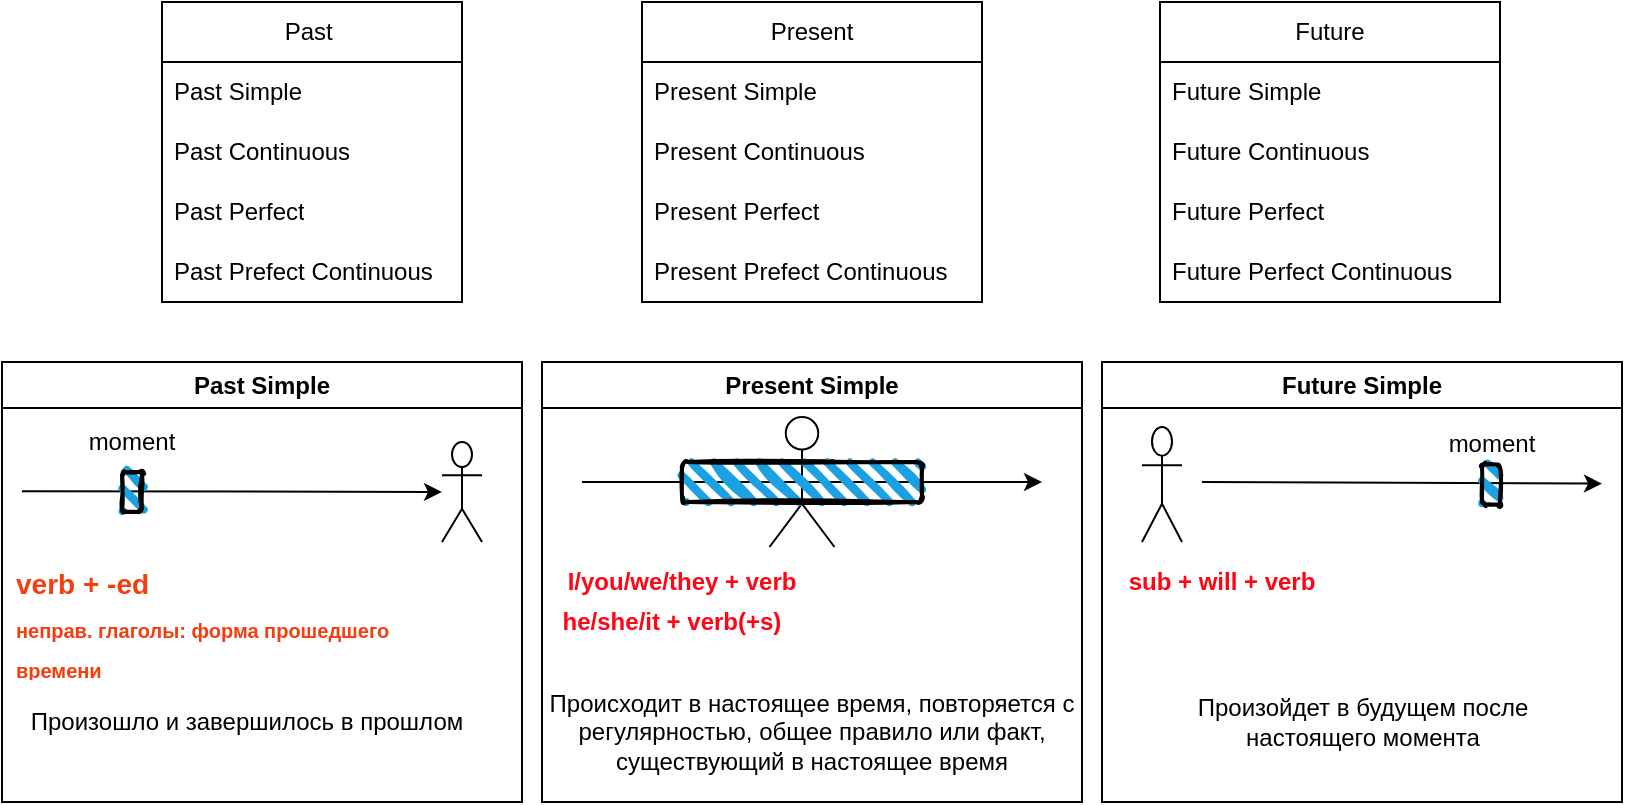 <mxfile version="21.1.4" type="github">
  <diagram name="Страница 1" id="HaqHr7datS-S6JQ_34eg">
    <mxGraphModel dx="875" dy="451" grid="1" gridSize="10" guides="1" tooltips="1" connect="1" arrows="1" fold="1" page="1" pageScale="1" pageWidth="827" pageHeight="1169" math="0" shadow="0">
      <root>
        <mxCell id="0" />
        <mxCell id="1" parent="0" />
        <mxCell id="sSVKV6Z9X-DRzIi5GmWs-9" value="Past&amp;nbsp;" style="swimlane;fontStyle=0;childLayout=stackLayout;horizontal=1;startSize=30;horizontalStack=0;resizeParent=1;resizeParentMax=0;resizeLast=0;collapsible=1;marginBottom=0;whiteSpace=wrap;html=1;" vertex="1" parent="1">
          <mxGeometry x="120" y="40" width="150" height="150" as="geometry" />
        </mxCell>
        <mxCell id="sSVKV6Z9X-DRzIi5GmWs-10" value="Past Simple" style="text;strokeColor=none;fillColor=none;align=left;verticalAlign=middle;spacingLeft=4;spacingRight=4;overflow=hidden;points=[[0,0.5],[1,0.5]];portConstraint=eastwest;rotatable=0;whiteSpace=wrap;html=1;" vertex="1" parent="sSVKV6Z9X-DRzIi5GmWs-9">
          <mxGeometry y="30" width="150" height="30" as="geometry" />
        </mxCell>
        <mxCell id="sSVKV6Z9X-DRzIi5GmWs-11" value="Past Continuous" style="text;strokeColor=none;fillColor=none;align=left;verticalAlign=middle;spacingLeft=4;spacingRight=4;overflow=hidden;points=[[0,0.5],[1,0.5]];portConstraint=eastwest;rotatable=0;whiteSpace=wrap;html=1;" vertex="1" parent="sSVKV6Z9X-DRzIi5GmWs-9">
          <mxGeometry y="60" width="150" height="30" as="geometry" />
        </mxCell>
        <mxCell id="sSVKV6Z9X-DRzIi5GmWs-12" value="Past Perfect" style="text;strokeColor=none;fillColor=none;align=left;verticalAlign=middle;spacingLeft=4;spacingRight=4;overflow=hidden;points=[[0,0.5],[1,0.5]];portConstraint=eastwest;rotatable=0;whiteSpace=wrap;html=1;" vertex="1" parent="sSVKV6Z9X-DRzIi5GmWs-9">
          <mxGeometry y="90" width="150" height="30" as="geometry" />
        </mxCell>
        <mxCell id="sSVKV6Z9X-DRzIi5GmWs-18" value="Past Prefect Continuous" style="text;strokeColor=none;fillColor=none;align=left;verticalAlign=middle;spacingLeft=4;spacingRight=4;overflow=hidden;points=[[0,0.5],[1,0.5]];portConstraint=eastwest;rotatable=0;whiteSpace=wrap;html=1;" vertex="1" parent="sSVKV6Z9X-DRzIi5GmWs-9">
          <mxGeometry y="120" width="150" height="30" as="geometry" />
        </mxCell>
        <mxCell id="sSVKV6Z9X-DRzIi5GmWs-19" value="Present" style="swimlane;fontStyle=0;childLayout=stackLayout;horizontal=1;startSize=30;horizontalStack=0;resizeParent=1;resizeParentMax=0;resizeLast=0;collapsible=1;marginBottom=0;whiteSpace=wrap;html=1;" vertex="1" parent="1">
          <mxGeometry x="360" y="40" width="170" height="150" as="geometry" />
        </mxCell>
        <mxCell id="sSVKV6Z9X-DRzIi5GmWs-20" value="Present Simple" style="text;strokeColor=none;fillColor=none;align=left;verticalAlign=middle;spacingLeft=4;spacingRight=4;overflow=hidden;points=[[0,0.5],[1,0.5]];portConstraint=eastwest;rotatable=0;whiteSpace=wrap;html=1;" vertex="1" parent="sSVKV6Z9X-DRzIi5GmWs-19">
          <mxGeometry y="30" width="170" height="30" as="geometry" />
        </mxCell>
        <mxCell id="sSVKV6Z9X-DRzIi5GmWs-21" value="Present Continuous" style="text;strokeColor=none;fillColor=none;align=left;verticalAlign=middle;spacingLeft=4;spacingRight=4;overflow=hidden;points=[[0,0.5],[1,0.5]];portConstraint=eastwest;rotatable=0;whiteSpace=wrap;html=1;" vertex="1" parent="sSVKV6Z9X-DRzIi5GmWs-19">
          <mxGeometry y="60" width="170" height="30" as="geometry" />
        </mxCell>
        <mxCell id="sSVKV6Z9X-DRzIi5GmWs-22" value="Present Perfect" style="text;strokeColor=none;fillColor=none;align=left;verticalAlign=middle;spacingLeft=4;spacingRight=4;overflow=hidden;points=[[0,0.5],[1,0.5]];portConstraint=eastwest;rotatable=0;whiteSpace=wrap;html=1;" vertex="1" parent="sSVKV6Z9X-DRzIi5GmWs-19">
          <mxGeometry y="90" width="170" height="30" as="geometry" />
        </mxCell>
        <mxCell id="sSVKV6Z9X-DRzIi5GmWs-23" value="Present Prefect Continuous" style="text;strokeColor=none;fillColor=none;align=left;verticalAlign=middle;spacingLeft=4;spacingRight=4;overflow=hidden;points=[[0,0.5],[1,0.5]];portConstraint=eastwest;rotatable=0;whiteSpace=wrap;html=1;" vertex="1" parent="sSVKV6Z9X-DRzIi5GmWs-19">
          <mxGeometry y="120" width="170" height="30" as="geometry" />
        </mxCell>
        <mxCell id="sSVKV6Z9X-DRzIi5GmWs-24" value="Future" style="swimlane;fontStyle=0;childLayout=stackLayout;horizontal=1;startSize=30;horizontalStack=0;resizeParent=1;resizeParentMax=0;resizeLast=0;collapsible=1;marginBottom=0;whiteSpace=wrap;html=1;" vertex="1" parent="1">
          <mxGeometry x="619" y="40" width="170" height="150" as="geometry" />
        </mxCell>
        <mxCell id="sSVKV6Z9X-DRzIi5GmWs-25" value="Future Simple" style="text;strokeColor=none;fillColor=none;align=left;verticalAlign=middle;spacingLeft=4;spacingRight=4;overflow=hidden;points=[[0,0.5],[1,0.5]];portConstraint=eastwest;rotatable=0;whiteSpace=wrap;html=1;" vertex="1" parent="sSVKV6Z9X-DRzIi5GmWs-24">
          <mxGeometry y="30" width="170" height="30" as="geometry" />
        </mxCell>
        <mxCell id="sSVKV6Z9X-DRzIi5GmWs-26" value="Future Continuous" style="text;strokeColor=none;fillColor=none;align=left;verticalAlign=middle;spacingLeft=4;spacingRight=4;overflow=hidden;points=[[0,0.5],[1,0.5]];portConstraint=eastwest;rotatable=0;whiteSpace=wrap;html=1;" vertex="1" parent="sSVKV6Z9X-DRzIi5GmWs-24">
          <mxGeometry y="60" width="170" height="30" as="geometry" />
        </mxCell>
        <mxCell id="sSVKV6Z9X-DRzIi5GmWs-27" value="Future Perfect" style="text;strokeColor=none;fillColor=none;align=left;verticalAlign=middle;spacingLeft=4;spacingRight=4;overflow=hidden;points=[[0,0.5],[1,0.5]];portConstraint=eastwest;rotatable=0;whiteSpace=wrap;html=1;" vertex="1" parent="sSVKV6Z9X-DRzIi5GmWs-24">
          <mxGeometry y="90" width="170" height="30" as="geometry" />
        </mxCell>
        <mxCell id="sSVKV6Z9X-DRzIi5GmWs-28" value="Future Perfect Continuous" style="text;strokeColor=none;fillColor=none;align=left;verticalAlign=middle;spacingLeft=4;spacingRight=4;overflow=hidden;points=[[0,0.5],[1,0.5]];portConstraint=eastwest;rotatable=0;whiteSpace=wrap;html=1;" vertex="1" parent="sSVKV6Z9X-DRzIi5GmWs-24">
          <mxGeometry y="120" width="170" height="30" as="geometry" />
        </mxCell>
        <mxCell id="sSVKV6Z9X-DRzIi5GmWs-29" value="Past Simple" style="swimlane;whiteSpace=wrap;html=1;" vertex="1" parent="1">
          <mxGeometry x="40" y="220" width="260" height="220" as="geometry" />
        </mxCell>
        <mxCell id="sSVKV6Z9X-DRzIi5GmWs-32" value="" style="shape=umlActor;verticalLabelPosition=bottom;verticalAlign=top;html=1;outlineConnect=0;" vertex="1" parent="sSVKV6Z9X-DRzIi5GmWs-29">
          <mxGeometry x="220" y="40" width="20" height="50" as="geometry" />
        </mxCell>
        <mxCell id="sSVKV6Z9X-DRzIi5GmWs-33" value="" style="endArrow=classic;html=1;rounded=0;exitX=0.375;exitY=0.729;exitDx=0;exitDy=0;exitPerimeter=0;" edge="1" parent="sSVKV6Z9X-DRzIi5GmWs-29" target="sSVKV6Z9X-DRzIi5GmWs-32">
          <mxGeometry width="50" height="50" relative="1" as="geometry">
            <mxPoint x="10" y="64.58" as="sourcePoint" />
            <mxPoint x="200" y="64.58" as="targetPoint" />
          </mxGeometry>
        </mxCell>
        <mxCell id="sSVKV6Z9X-DRzIi5GmWs-35" value="" style="rounded=1;whiteSpace=wrap;html=1;strokeWidth=2;fillWeight=4;hachureGap=8;hachureAngle=45;fillColor=#1ba1e2;sketch=1;" vertex="1" parent="sSVKV6Z9X-DRzIi5GmWs-29">
          <mxGeometry x="60" y="55" width="10" height="20" as="geometry" />
        </mxCell>
        <UserObject label="verb + -ed" placeholders="1" name="Variable" id="sSVKV6Z9X-DRzIi5GmWs-45">
          <mxCell style="text;html=1;strokeColor=none;fillColor=none;align=left;verticalAlign=middle;whiteSpace=wrap;overflow=hidden;fontStyle=1;fontColor=#f43e10;fontSize=14;" vertex="1" parent="sSVKV6Z9X-DRzIi5GmWs-29">
            <mxGeometry x="5" y="100" width="75" height="20" as="geometry" />
          </mxCell>
        </UserObject>
        <UserObject label="&lt;font style=&quot;font-size: 10px;&quot;&gt;неправ. глаголы: форма прошедшего времени&lt;/font&gt;" placeholders="1" name="Variable" id="sSVKV6Z9X-DRzIi5GmWs-47">
          <mxCell style="text;html=1;strokeColor=none;fillColor=none;align=left;verticalAlign=middle;whiteSpace=wrap;overflow=hidden;fontStyle=1;fontColor=#f43e10;fontSize=17;" vertex="1" parent="sSVKV6Z9X-DRzIi5GmWs-29">
            <mxGeometry x="5" y="120" width="195" height="40" as="geometry" />
          </mxCell>
        </UserObject>
        <UserObject label="Произошло и завершилось в прошлом" placeholders="1" name="Variable" id="sSVKV6Z9X-DRzIi5GmWs-54">
          <mxCell style="text;html=1;strokeColor=none;fillColor=none;align=center;verticalAlign=middle;whiteSpace=wrap;overflow=hidden;" vertex="1" parent="sSVKV6Z9X-DRzIi5GmWs-29">
            <mxGeometry x="5" y="170" width="235" height="20" as="geometry" />
          </mxCell>
        </UserObject>
        <UserObject label="moment" placeholders="1" name="Variable" id="sSVKV6Z9X-DRzIi5GmWs-55">
          <mxCell style="text;html=1;strokeColor=none;fillColor=none;align=center;verticalAlign=middle;whiteSpace=wrap;overflow=hidden;" vertex="1" parent="sSVKV6Z9X-DRzIi5GmWs-29">
            <mxGeometry x="25" y="30" width="80" height="20" as="geometry" />
          </mxCell>
        </UserObject>
        <mxCell id="sSVKV6Z9X-DRzIi5GmWs-30" value="Present Simple" style="swimlane;whiteSpace=wrap;html=1;" vertex="1" parent="1">
          <mxGeometry x="310" y="220" width="270" height="220" as="geometry" />
        </mxCell>
        <mxCell id="sSVKV6Z9X-DRzIi5GmWs-48" value="" style="shape=umlActor;verticalLabelPosition=bottom;verticalAlign=top;html=1;outlineConnect=0;" vertex="1" parent="sSVKV6Z9X-DRzIi5GmWs-30">
          <mxGeometry x="113.75" y="27.5" width="32.5" height="65" as="geometry" />
        </mxCell>
        <UserObject label="I/you/we/they + verb" placeholders="1" name="Variable" id="sSVKV6Z9X-DRzIi5GmWs-52">
          <mxCell style="text;html=1;strokeColor=none;fillColor=none;align=center;verticalAlign=middle;whiteSpace=wrap;overflow=hidden;fontColor=#FF0516;fontStyle=1" vertex="1" parent="sSVKV6Z9X-DRzIi5GmWs-30">
            <mxGeometry x="10" y="100" width="120" height="20" as="geometry" />
          </mxCell>
        </UserObject>
        <UserObject label="he/she/it + verb(+s)" placeholders="1" name="Variable" id="sSVKV6Z9X-DRzIi5GmWs-53">
          <mxCell style="text;html=1;strokeColor=none;fillColor=none;align=center;verticalAlign=middle;whiteSpace=wrap;overflow=hidden;fontStyle=1;fontColor=#FF0516;" vertex="1" parent="sSVKV6Z9X-DRzIi5GmWs-30">
            <mxGeometry y="120" width="130" height="20" as="geometry" />
          </mxCell>
        </UserObject>
        <UserObject label="Происходит в настоящее время, повторяется с регулярностью, общее правило или факт, существующий в настоящее время" placeholders="1" name="Variable" id="sSVKV6Z9X-DRzIi5GmWs-56">
          <mxCell style="text;html=1;strokeColor=none;fillColor=none;align=center;verticalAlign=middle;whiteSpace=wrap;overflow=hidden;" vertex="1" parent="sSVKV6Z9X-DRzIi5GmWs-30">
            <mxGeometry y="150" width="270" height="70" as="geometry" />
          </mxCell>
        </UserObject>
        <mxCell id="sSVKV6Z9X-DRzIi5GmWs-31" value="Future Simple" style="swimlane;whiteSpace=wrap;html=1;" vertex="1" parent="1">
          <mxGeometry x="590" y="220" width="260" height="220" as="geometry" />
        </mxCell>
        <UserObject label="sub + will + verb" placeholders="1" name="Variable" id="sSVKV6Z9X-DRzIi5GmWs-57">
          <mxCell style="text;html=1;strokeColor=none;fillColor=none;align=center;verticalAlign=middle;whiteSpace=wrap;overflow=hidden;fontColor=#FF0516;fontStyle=1" vertex="1" parent="sSVKV6Z9X-DRzIi5GmWs-31">
            <mxGeometry y="100" width="120" height="20" as="geometry" />
          </mxCell>
        </UserObject>
        <mxCell id="sSVKV6Z9X-DRzIi5GmWs-58" value="" style="shape=umlActor;verticalLabelPosition=bottom;verticalAlign=top;html=1;outlineConnect=0;" vertex="1" parent="sSVKV6Z9X-DRzIi5GmWs-31">
          <mxGeometry x="20" y="32.5" width="20" height="57.5" as="geometry" />
        </mxCell>
        <mxCell id="sSVKV6Z9X-DRzIi5GmWs-59" value="" style="endArrow=classic;html=1;rounded=0;" edge="1" parent="sSVKV6Z9X-DRzIi5GmWs-31">
          <mxGeometry width="50" height="50" relative="1" as="geometry">
            <mxPoint x="50" y="60" as="sourcePoint" />
            <mxPoint x="250" y="60.83" as="targetPoint" />
          </mxGeometry>
        </mxCell>
        <mxCell id="sSVKV6Z9X-DRzIi5GmWs-60" value="" style="rounded=1;whiteSpace=wrap;html=1;strokeWidth=2;fillWeight=4;hachureGap=8;hachureAngle=45;fillColor=#1ba1e2;sketch=1;" vertex="1" parent="sSVKV6Z9X-DRzIi5GmWs-31">
          <mxGeometry x="190" y="51.25" width="9" height="20" as="geometry" />
        </mxCell>
        <UserObject label="Произойдет в будущем после настоящего момента" placeholders="1" name="Variable" id="sSVKV6Z9X-DRzIi5GmWs-62">
          <mxCell style="text;html=1;strokeColor=none;fillColor=none;align=center;verticalAlign=middle;whiteSpace=wrap;overflow=hidden;" vertex="1" parent="sSVKV6Z9X-DRzIi5GmWs-31">
            <mxGeometry x="12.5" y="160" width="235" height="40" as="geometry" />
          </mxCell>
        </UserObject>
        <UserObject label="moment" placeholders="1" name="Variable" id="sSVKV6Z9X-DRzIi5GmWs-63">
          <mxCell style="text;html=1;strokeColor=none;fillColor=none;align=center;verticalAlign=middle;whiteSpace=wrap;overflow=hidden;" vertex="1" parent="sSVKV6Z9X-DRzIi5GmWs-31">
            <mxGeometry x="154.5" y="31.25" width="80" height="20" as="geometry" />
          </mxCell>
        </UserObject>
        <mxCell id="sSVKV6Z9X-DRzIi5GmWs-49" value="" style="endArrow=classic;html=1;rounded=0;" edge="1" parent="1">
          <mxGeometry width="50" height="50" relative="1" as="geometry">
            <mxPoint x="330" y="280" as="sourcePoint" />
            <mxPoint x="560" y="280" as="targetPoint" />
          </mxGeometry>
        </mxCell>
        <mxCell id="sSVKV6Z9X-DRzIi5GmWs-50" value="" style="rounded=1;whiteSpace=wrap;html=1;strokeWidth=2;fillWeight=4;hachureGap=8;hachureAngle=45;fillColor=#1ba1e2;sketch=1;" vertex="1" parent="1">
          <mxGeometry x="380" y="270" width="120" height="20" as="geometry" />
        </mxCell>
      </root>
    </mxGraphModel>
  </diagram>
</mxfile>
